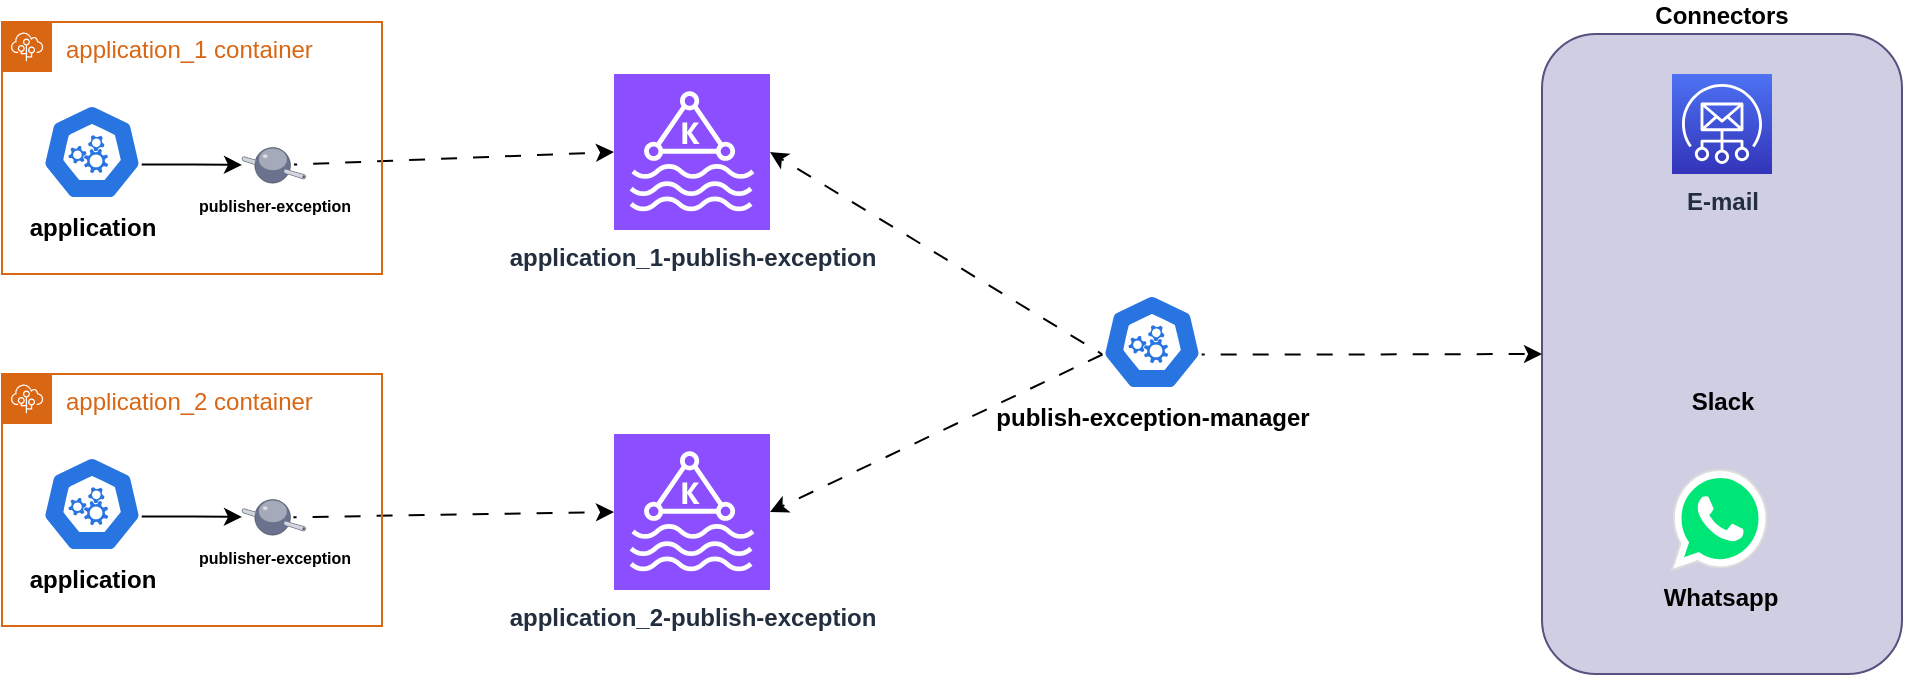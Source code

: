 <mxfile version="24.3.1" type="github" pages="2">
  <diagram name="Macro" id="V7DzdgLzhIBd9XV0cjSh">
    <mxGraphModel dx="1311" dy="656" grid="1" gridSize="10" guides="1" tooltips="1" connect="1" arrows="1" fold="1" page="1" pageScale="1" pageWidth="827" pageHeight="1169" math="0" shadow="0">
      <root>
        <mxCell id="0" />
        <mxCell id="1" parent="0" />
        <mxCell id="6OH7W8XfdVQtPzr5UYNn-14" value="Connectors" style="rounded=1;whiteSpace=wrap;html=1;labelPosition=center;verticalLabelPosition=top;align=center;verticalAlign=bottom;fontStyle=1;fillColor=#d0cee2;strokeColor=#56517e;" vertex="1" parent="1">
          <mxGeometry x="800" y="50" width="180" height="320" as="geometry" />
        </mxCell>
        <mxCell id="6OH7W8XfdVQtPzr5UYNn-4" style="rounded=0;orthogonalLoop=1;jettySize=auto;html=1;exitX=1;exitY=0.5;exitDx=0;exitDy=0;exitPerimeter=0;entryX=0.005;entryY=0.63;entryDx=0;entryDy=0;entryPerimeter=0;startArrow=classic;startFill=1;endArrow=none;endFill=0;flowAnimation=1;" edge="1" parent="1" source="6OH7W8XfdVQtPzr5UYNn-2" target="6OH7W8XfdVQtPzr5UYNn-5">
          <mxGeometry relative="1" as="geometry">
            <mxPoint x="570" y="190" as="targetPoint" />
          </mxGeometry>
        </mxCell>
        <mxCell id="6OH7W8XfdVQtPzr5UYNn-2" value="application_1-publish-exception" style="sketch=0;points=[[0,0,0],[0.25,0,0],[0.5,0,0],[0.75,0,0],[1,0,0],[0,1,0],[0.25,1,0],[0.5,1,0],[0.75,1,0],[1,1,0],[0,0.25,0],[0,0.5,0],[0,0.75,0],[1,0.25,0],[1,0.5,0],[1,0.75,0]];outlineConnect=0;fontColor=#232F3E;fillColor=#8C4FFF;strokeColor=#ffffff;dashed=0;verticalLabelPosition=bottom;verticalAlign=top;align=center;html=1;fontSize=12;fontStyle=1;aspect=fixed;shape=mxgraph.aws4.resourceIcon;resIcon=mxgraph.aws4.managed_streaming_for_kafka;" vertex="1" parent="1">
          <mxGeometry x="336" y="70" width="78" height="78" as="geometry" />
        </mxCell>
        <mxCell id="6OH7W8XfdVQtPzr5UYNn-3" style="rounded=0;orthogonalLoop=1;jettySize=auto;html=1;entryX=0;entryY=0.5;entryDx=0;entryDy=0;entryPerimeter=0;flowAnimation=1;exitX=0.816;exitY=0.488;exitDx=0;exitDy=0;exitPerimeter=0;" edge="1" parent="1" source="kS4s8D3PitFTt1BaPJgK-2" target="6OH7W8XfdVQtPzr5UYNn-2">
          <mxGeometry relative="1" as="geometry">
            <mxPoint x="320" y="184" as="targetPoint" />
          </mxGeometry>
        </mxCell>
        <mxCell id="6OH7W8XfdVQtPzr5UYNn-19" style="edgeStyle=orthogonalEdgeStyle;rounded=0;orthogonalLoop=1;jettySize=auto;html=1;exitX=0.995;exitY=0.63;exitDx=0;exitDy=0;exitPerimeter=0;entryX=0;entryY=0.5;entryDx=0;entryDy=0;flowAnimation=1;" edge="1" parent="1" source="6OH7W8XfdVQtPzr5UYNn-5" target="6OH7W8XfdVQtPzr5UYNn-14">
          <mxGeometry relative="1" as="geometry" />
        </mxCell>
        <UserObject label="publish-exception-manager" link="data:page/id,mOQPgDvz9a8DPxQpEeiZ" id="6OH7W8XfdVQtPzr5UYNn-5">
          <mxCell style="aspect=fixed;sketch=0;html=1;dashed=0;whitespace=wrap;fillColor=#2875E2;strokeColor=#ffffff;points=[[0.005,0.63,0],[0.1,0.2,0],[0.9,0.2,0],[0.5,0,0],[0.995,0.63,0],[0.72,0.99,0],[0.5,1,0],[0.28,0.99,0]];shape=mxgraph.kubernetes.icon2;prIcon=api;labelPosition=center;verticalLabelPosition=bottom;align=center;verticalAlign=top;fontStyle=1" vertex="1" parent="1">
            <mxGeometry x="580" y="180" width="50" height="48" as="geometry" />
          </mxCell>
        </UserObject>
        <mxCell id="6OH7W8XfdVQtPzr5UYNn-9" value="application_2-publish-exception" style="sketch=0;points=[[0,0,0],[0.25,0,0],[0.5,0,0],[0.75,0,0],[1,0,0],[0,1,0],[0.25,1,0],[0.5,1,0],[0.75,1,0],[1,1,0],[0,0.25,0],[0,0.5,0],[0,0.75,0],[1,0.25,0],[1,0.5,0],[1,0.75,0]];outlineConnect=0;fontColor=#232F3E;fillColor=#8C4FFF;strokeColor=#ffffff;dashed=0;verticalLabelPosition=bottom;verticalAlign=top;align=center;html=1;fontSize=12;fontStyle=1;aspect=fixed;shape=mxgraph.aws4.resourceIcon;resIcon=mxgraph.aws4.managed_streaming_for_kafka;" vertex="1" parent="1">
          <mxGeometry x="336" y="250" width="78" height="78" as="geometry" />
        </mxCell>
        <mxCell id="6OH7W8XfdVQtPzr5UYNn-10" style="rounded=0;orthogonalLoop=1;jettySize=auto;html=1;entryX=0;entryY=0.5;entryDx=0;entryDy=0;entryPerimeter=0;flowAnimation=1;exitX=0.807;exitY=0.506;exitDx=0;exitDy=0;exitPerimeter=0;" edge="1" parent="1" source="kS4s8D3PitFTt1BaPJgK-7" target="6OH7W8XfdVQtPzr5UYNn-9">
          <mxGeometry relative="1" as="geometry">
            <mxPoint x="320" y="364" as="targetPoint" />
            <mxPoint x="179.75" y="290.24" as="sourcePoint" />
          </mxGeometry>
        </mxCell>
        <mxCell id="6OH7W8XfdVQtPzr5UYNn-11" style="rounded=0;orthogonalLoop=1;jettySize=auto;html=1;entryX=0.005;entryY=0.63;entryDx=0;entryDy=0;entryPerimeter=0;exitX=1;exitY=0.5;exitDx=0;exitDy=0;exitPerimeter=0;startArrow=classic;startFill=1;endArrow=none;endFill=0;flowAnimation=1;" edge="1" parent="1" source="6OH7W8XfdVQtPzr5UYNn-9" target="6OH7W8XfdVQtPzr5UYNn-5">
          <mxGeometry relative="1" as="geometry" />
        </mxCell>
        <mxCell id="6OH7W8XfdVQtPzr5UYNn-12" value="E-mail" style="sketch=0;points=[[0,0,0],[0.25,0,0],[0.5,0,0],[0.75,0,0],[1,0,0],[0,1,0],[0.25,1,0],[0.5,1,0],[0.75,1,0],[1,1,0],[0,0.25,0],[0,0.5,0],[0,0.75,0],[1,0.25,0],[1,0.5,0],[1,0.75,0]];outlineConnect=0;fontColor=#232F3E;gradientColor=#4D72F3;gradientDirection=north;fillColor=#3334B9;strokeColor=#ffffff;dashed=0;verticalLabelPosition=bottom;verticalAlign=top;align=center;html=1;fontSize=12;fontStyle=1;aspect=fixed;shape=mxgraph.aws4.resourceIcon;resIcon=mxgraph.aws4.simple_email_service;labelBackgroundColor=none;" vertex="1" parent="1">
          <mxGeometry x="865" y="70" width="50" height="50" as="geometry" />
        </mxCell>
        <mxCell id="6OH7W8XfdVQtPzr5UYNn-16" value="Slack" style="shape=image;html=1;verticalAlign=top;verticalLabelPosition=bottom;labelBackgroundColor=none;imageAspect=0;aspect=fixed;image=https://cdn2.iconfinder.com/data/icons/social-media-2285/512/1_Slack_colored_svg-128.png;fontStyle=1" vertex="1" parent="1">
          <mxGeometry x="865" y="170" width="50" height="50" as="geometry" />
        </mxCell>
        <mxCell id="6OH7W8XfdVQtPzr5UYNn-18" value="Whatsapp" style="dashed=0;outlineConnect=0;html=1;align=center;labelPosition=center;verticalLabelPosition=bottom;verticalAlign=top;shape=mxgraph.weblogos.whatsapp;fillColor=#00E676;strokeColor=#dddddd;labelBackgroundColor=none;fontStyle=1" vertex="1" parent="1">
          <mxGeometry x="865" y="268" width="47.2" height="50" as="geometry" />
        </mxCell>
        <mxCell id="kS4s8D3PitFTt1BaPJgK-1" value="application_1 container" style="points=[[0,0],[0.25,0],[0.5,0],[0.75,0],[1,0],[1,0.25],[1,0.5],[1,0.75],[1,1],[0.75,1],[0.5,1],[0.25,1],[0,1],[0,0.75],[0,0.5],[0,0.25]];outlineConnect=0;gradientColor=none;html=1;whiteSpace=wrap;fontSize=12;fontStyle=0;container=1;pointerEvents=0;collapsible=0;recursiveResize=0;shape=mxgraph.aws4.group;grIcon=mxgraph.aws4.group_elastic_beanstalk;strokeColor=#D86613;fillColor=none;verticalAlign=top;align=left;spacingLeft=30;fontColor=#D86613;dashed=0;fontFamily=Helvetica;labelBackgroundColor=default;" vertex="1" parent="1">
          <mxGeometry x="30" y="44" width="190" height="126" as="geometry" />
        </mxCell>
        <mxCell id="kS4s8D3PitFTt1BaPJgK-3" style="edgeStyle=orthogonalEdgeStyle;rounded=0;orthogonalLoop=1;jettySize=auto;html=1;exitX=0.995;exitY=0.63;exitDx=0;exitDy=0;exitPerimeter=0;strokeColor=default;align=center;verticalAlign=middle;fontFamily=Helvetica;fontSize=11;fontColor=default;labelBackgroundColor=default;endArrow=classic;" edge="1" parent="kS4s8D3PitFTt1BaPJgK-1" source="6OH7W8XfdVQtPzr5UYNn-1" target="kS4s8D3PitFTt1BaPJgK-2">
          <mxGeometry relative="1" as="geometry" />
        </mxCell>
        <mxCell id="6OH7W8XfdVQtPzr5UYNn-1" value="application" style="aspect=fixed;sketch=0;html=1;dashed=0;whitespace=wrap;fillColor=#2875E2;strokeColor=#ffffff;points=[[0.005,0.63,0],[0.1,0.2,0],[0.9,0.2,0],[0.5,0,0],[0.995,0.63,0],[0.72,0.99,0],[0.5,1,0],[0.28,0.99,0]];shape=mxgraph.kubernetes.icon2;prIcon=api;labelPosition=center;verticalLabelPosition=bottom;align=center;verticalAlign=top;fontStyle=1" vertex="1" parent="kS4s8D3PitFTt1BaPJgK-1">
          <mxGeometry x="20" y="41" width="50" height="48" as="geometry" />
        </mxCell>
        <mxCell id="kS4s8D3PitFTt1BaPJgK-2" value="publisher-exception" style="verticalLabelPosition=bottom;sketch=0;aspect=fixed;html=1;verticalAlign=top;strokeColor=none;align=center;outlineConnect=0;shape=mxgraph.citrix.middleware;fontFamily=Helvetica;fontSize=8;fontColor=default;labelBackgroundColor=default;fontStyle=1" vertex="1" parent="kS4s8D3PitFTt1BaPJgK-1">
          <mxGeometry x="120" y="62" width="31.85" height="19" as="geometry" />
        </mxCell>
        <mxCell id="kS4s8D3PitFTt1BaPJgK-4" value="application_2 container" style="points=[[0,0],[0.25,0],[0.5,0],[0.75,0],[1,0],[1,0.25],[1,0.5],[1,0.75],[1,1],[0.75,1],[0.5,1],[0.25,1],[0,1],[0,0.75],[0,0.5],[0,0.25]];outlineConnect=0;gradientColor=none;html=1;whiteSpace=wrap;fontSize=12;fontStyle=0;container=1;pointerEvents=0;collapsible=0;recursiveResize=0;shape=mxgraph.aws4.group;grIcon=mxgraph.aws4.group_elastic_beanstalk;strokeColor=#D86613;fillColor=none;verticalAlign=top;align=left;spacingLeft=30;fontColor=#D86613;dashed=0;fontFamily=Helvetica;labelBackgroundColor=default;" vertex="1" parent="1">
          <mxGeometry x="30" y="220" width="190" height="126" as="geometry" />
        </mxCell>
        <mxCell id="kS4s8D3PitFTt1BaPJgK-5" style="edgeStyle=orthogonalEdgeStyle;rounded=0;orthogonalLoop=1;jettySize=auto;html=1;exitX=0.995;exitY=0.63;exitDx=0;exitDy=0;exitPerimeter=0;strokeColor=default;align=center;verticalAlign=middle;fontFamily=Helvetica;fontSize=11;fontColor=default;labelBackgroundColor=default;endArrow=classic;" edge="1" parent="kS4s8D3PitFTt1BaPJgK-4" source="kS4s8D3PitFTt1BaPJgK-6" target="kS4s8D3PitFTt1BaPJgK-7">
          <mxGeometry relative="1" as="geometry" />
        </mxCell>
        <mxCell id="kS4s8D3PitFTt1BaPJgK-6" value="application" style="aspect=fixed;sketch=0;html=1;dashed=0;whitespace=wrap;fillColor=#2875E2;strokeColor=#ffffff;points=[[0.005,0.63,0],[0.1,0.2,0],[0.9,0.2,0],[0.5,0,0],[0.995,0.63,0],[0.72,0.99,0],[0.5,1,0],[0.28,0.99,0]];shape=mxgraph.kubernetes.icon2;prIcon=api;labelPosition=center;verticalLabelPosition=bottom;align=center;verticalAlign=top;fontStyle=1" vertex="1" parent="kS4s8D3PitFTt1BaPJgK-4">
          <mxGeometry x="20" y="41" width="50" height="48" as="geometry" />
        </mxCell>
        <mxCell id="kS4s8D3PitFTt1BaPJgK-7" value="publisher-exception" style="verticalLabelPosition=bottom;sketch=0;aspect=fixed;html=1;verticalAlign=top;strokeColor=none;align=center;outlineConnect=0;shape=mxgraph.citrix.middleware;fontFamily=Helvetica;fontSize=8;fontColor=default;labelBackgroundColor=default;fontStyle=1" vertex="1" parent="kS4s8D3PitFTt1BaPJgK-4">
          <mxGeometry x="120" y="62" width="31.85" height="19" as="geometry" />
        </mxCell>
      </root>
    </mxGraphModel>
  </diagram>
  <diagram id="mOQPgDvz9a8DPxQpEeiZ" name="Manager">
    <mxGraphModel dx="1857" dy="930" grid="1" gridSize="10" guides="1" tooltips="1" connect="1" arrows="1" fold="1" page="1" pageScale="1" pageWidth="827" pageHeight="1169" math="0" shadow="0">
      <root>
        <mxCell id="0" />
        <mxCell id="1" parent="0" />
        <mxCell id="5sOA5gd1idPIIyq4ogjT-21" value="Exceptions topics" style="rounded=1;whiteSpace=wrap;html=1;fontFamily=Helvetica;fontSize=15;labelBackgroundColor=none;fillColor=#e1d5e7;strokeColor=#9673a6;labelPosition=center;verticalLabelPosition=top;align=center;verticalAlign=bottom;fontStyle=1" vertex="1" parent="1">
          <mxGeometry x="60" y="621.6" width="200" height="256.8" as="geometry" />
        </mxCell>
        <mxCell id="v8UnaKEYy9WV-4e8yAo4-5" style="edgeStyle=orthogonalEdgeStyle;rounded=0;orthogonalLoop=1;jettySize=auto;html=1;exitX=0.995;exitY=0.63;exitDx=0;exitDy=0;exitPerimeter=0;entryX=0;entryY=0.5;entryDx=0;entryDy=0;strokeColor=default;align=center;verticalAlign=middle;fontFamily=Helvetica;fontSize=11;fontColor=default;labelBackgroundColor=default;endArrow=classic;flowAnimation=1;" edge="1" parent="1" source="gi6lmelZhgDVMPiIawq--1" target="v8UnaKEYy9WV-4e8yAo4-1">
          <mxGeometry relative="1" as="geometry" />
        </mxCell>
        <UserObject label="publish-exception-manager" id="gi6lmelZhgDVMPiIawq--1">
          <mxCell style="aspect=fixed;sketch=0;html=1;dashed=0;whitespace=wrap;fillColor=#2875E2;strokeColor=#ffffff;points=[[0.005,0.63,0],[0.1,0.2,0],[0.9,0.2,0],[0.5,0,0],[0.995,0.63,0],[0.72,0.99,0],[0.5,1,0],[0.28,0.99,0]];shape=mxgraph.kubernetes.icon2;prIcon=api;labelPosition=center;verticalLabelPosition=bottom;align=center;verticalAlign=top;fontStyle=1;fontSize=15;" vertex="1" parent="1">
            <mxGeometry x="490" y="683.2" width="110" height="105.6" as="geometry" />
          </mxCell>
        </UserObject>
        <mxCell id="v8UnaKEYy9WV-4e8yAo4-1" value="Connectors" style="rounded=1;whiteSpace=wrap;html=1;labelPosition=center;verticalLabelPosition=top;align=center;verticalAlign=bottom;fontStyle=1;fillColor=#d0cee2;strokeColor=#56517e;fontSize=15;" vertex="1" parent="1">
          <mxGeometry x="820" y="590" width="180" height="320" as="geometry" />
        </mxCell>
        <mxCell id="v8UnaKEYy9WV-4e8yAo4-2" value="E-mail" style="sketch=0;points=[[0,0,0],[0.25,0,0],[0.5,0,0],[0.75,0,0],[1,0,0],[0,1,0],[0.25,1,0],[0.5,1,0],[0.75,1,0],[1,1,0],[0,0.25,0],[0,0.5,0],[0,0.75,0],[1,0.25,0],[1,0.5,0],[1,0.75,0]];outlineConnect=0;fontColor=#232F3E;gradientColor=#4D72F3;gradientDirection=north;fillColor=#3334B9;strokeColor=#ffffff;dashed=0;verticalLabelPosition=bottom;verticalAlign=top;align=center;html=1;fontSize=12;fontStyle=1;aspect=fixed;shape=mxgraph.aws4.resourceIcon;resIcon=mxgraph.aws4.simple_email_service;labelBackgroundColor=none;" vertex="1" parent="1">
          <mxGeometry x="885" y="610" width="50" height="50" as="geometry" />
        </mxCell>
        <mxCell id="v8UnaKEYy9WV-4e8yAo4-3" value="Slack" style="shape=image;html=1;verticalAlign=top;verticalLabelPosition=bottom;labelBackgroundColor=none;imageAspect=0;aspect=fixed;image=https://cdn2.iconfinder.com/data/icons/social-media-2285/512/1_Slack_colored_svg-128.png;fontStyle=1" vertex="1" parent="1">
          <mxGeometry x="885" y="710" width="50" height="50" as="geometry" />
        </mxCell>
        <mxCell id="v8UnaKEYy9WV-4e8yAo4-4" value="Whatsapp" style="dashed=0;outlineConnect=0;html=1;align=center;labelPosition=center;verticalLabelPosition=bottom;verticalAlign=top;shape=mxgraph.weblogos.whatsapp;fillColor=#00E676;strokeColor=#dddddd;labelBackgroundColor=none;fontStyle=1" vertex="1" parent="1">
          <mxGeometry x="885" y="808" width="47.2" height="50" as="geometry" />
        </mxCell>
        <mxCell id="v8UnaKEYy9WV-4e8yAo4-6" style="edgeStyle=none;rounded=0;orthogonalLoop=1;jettySize=auto;html=1;exitX=0.5;exitY=1;exitDx=0;exitDy=0;entryX=0.5;entryY=0;entryDx=0;entryDy=0;entryPerimeter=0;strokeColor=default;align=center;verticalAlign=middle;fontFamily=Helvetica;fontSize=11;fontColor=default;labelBackgroundColor=default;endArrow=none;startArrow=classic;startFill=1;endFill=0;flowAnimation=1;" edge="1" parent="1" source="d78MfXPuP3HIufyHJjdj-17" target="gi6lmelZhgDVMPiIawq--1">
          <mxGeometry relative="1" as="geometry" />
        </mxCell>
        <mxCell id="5sOA5gd1idPIIyq4ogjT-1" value="application_1-publish-exception" style="sketch=0;points=[[0,0,0],[0.25,0,0],[0.5,0,0],[0.75,0,0],[1,0,0],[0,1,0],[0.25,1,0],[0.5,1,0],[0.75,1,0],[1,1,0],[0,0.25,0],[0,0.5,0],[0,0.75,0],[1,0.25,0],[1,0.5,0],[1,0.75,0]];outlineConnect=0;fontColor=#232F3E;fillColor=#8C4FFF;strokeColor=#ffffff;dashed=0;verticalLabelPosition=bottom;verticalAlign=top;align=center;html=1;fontSize=12;fontStyle=1;aspect=fixed;shape=mxgraph.aws4.resourceIcon;resIcon=mxgraph.aws4.managed_streaming_for_kafka;" vertex="1" parent="1">
          <mxGeometry x="121" y="642" width="78" height="78" as="geometry" />
        </mxCell>
        <mxCell id="5sOA5gd1idPIIyq4ogjT-2" value="application_2-publish-exception" style="sketch=0;points=[[0,0,0],[0.25,0,0],[0.5,0,0],[0.75,0,0],[1,0,0],[0,1,0],[0.25,1,0],[0.5,1,0],[0.75,1,0],[1,1,0],[0,0.25,0],[0,0.5,0],[0,0.75,0],[1,0.25,0],[1,0.5,0],[1,0.75,0]];outlineConnect=0;fontColor=#232F3E;fillColor=#8C4FFF;strokeColor=#ffffff;dashed=0;verticalLabelPosition=bottom;verticalAlign=top;align=center;html=1;fontSize=12;fontStyle=1;aspect=fixed;shape=mxgraph.aws4.resourceIcon;resIcon=mxgraph.aws4.managed_streaming_for_kafka;" vertex="1" parent="1">
          <mxGeometry x="121" y="752" width="78" height="78" as="geometry" />
        </mxCell>
        <mxCell id="5sOA5gd1idPIIyq4ogjT-3" value="" style="group;fontSize=15;" vertex="1" connectable="0" parent="1">
          <mxGeometry x="345" y="120" width="400" height="430" as="geometry" />
        </mxCell>
        <mxCell id="d78MfXPuP3HIufyHJjdj-17" value="Configs" style="rounded=1;whiteSpace=wrap;html=1;fontFamily=Helvetica;fontSize=15;labelBackgroundColor=none;fillColor=#fff2cc;strokeColor=#d6b656;labelPosition=center;verticalLabelPosition=top;align=center;verticalAlign=bottom;fontStyle=1" vertex="1" parent="5sOA5gd1idPIIyq4ogjT-3">
          <mxGeometry width="400" height="430" as="geometry" />
        </mxCell>
        <mxCell id="d78MfXPuP3HIufyHJjdj-7" style="rounded=0;orthogonalLoop=1;jettySize=auto;html=1;entryX=0;entryY=0.5;entryDx=0;entryDy=0;exitX=1;exitY=0.11;exitDx=0;exitDy=0;exitPerimeter=0;" edge="1" parent="5sOA5gd1idPIIyq4ogjT-3" source="vn9SD8QucBlFAOXTug7o-2" target="d78MfXPuP3HIufyHJjdj-5">
          <mxGeometry relative="1" as="geometry" />
        </mxCell>
        <mxCell id="vn9SD8QucBlFAOXTug7o-2" value="application_1-config-rules" style="outlineConnect=0;dashed=0;verticalLabelPosition=bottom;verticalAlign=top;align=center;html=1;shape=mxgraph.aws3.config_rule;fillColor=#759C3E;gradientColor=none;fontStyle=1" vertex="1" parent="5sOA5gd1idPIIyq4ogjT-3">
          <mxGeometry x="60" y="70" width="55.5" height="72" as="geometry" />
        </mxCell>
        <mxCell id="d78MfXPuP3HIufyHJjdj-4" value="Alerts" style="shape=tape;whiteSpace=wrap;html=1;size=0.2;aspect=fixed;fillColor=#fad9d5;strokeColor=#ae4132;fontStyle=1" vertex="1" parent="5sOA5gd1idPIIyq4ogjT-3">
          <mxGeometry x="250" y="61" width="120" height="70" as="geometry" />
        </mxCell>
        <mxCell id="d78MfXPuP3HIufyHJjdj-5" value="Topic" style="shape=document;whiteSpace=wrap;html=1;boundedLbl=1;aspect=fixed;fillColor=#d0cee2;strokeColor=#56517e;fontStyle=1" vertex="1" parent="5sOA5gd1idPIIyq4ogjT-3">
          <mxGeometry x="250" y="21" width="120" height="50" as="geometry" />
        </mxCell>
        <mxCell id="d78MfXPuP3HIufyHJjdj-6" value="Connectors" style="shape=tape;whiteSpace=wrap;html=1;size=0.2;aspect=fixed;fillColor=#fad7ac;strokeColor=#b46504;fontStyle=1" vertex="1" parent="5sOA5gd1idPIIyq4ogjT-3">
          <mxGeometry x="250" y="121" width="120" height="70" as="geometry" />
        </mxCell>
        <mxCell id="d78MfXPuP3HIufyHJjdj-8" style="rounded=0;orthogonalLoop=1;jettySize=auto;html=1;exitX=1;exitY=0.5;exitDx=0;exitDy=0;exitPerimeter=0;entryX=0;entryY=0.5;entryDx=0;entryDy=0;entryPerimeter=0;" edge="1" parent="5sOA5gd1idPIIyq4ogjT-3" source="vn9SD8QucBlFAOXTug7o-2" target="d78MfXPuP3HIufyHJjdj-4">
          <mxGeometry relative="1" as="geometry" />
        </mxCell>
        <mxCell id="d78MfXPuP3HIufyHJjdj-9" style="edgeStyle=none;rounded=0;orthogonalLoop=1;jettySize=auto;html=1;exitX=1;exitY=1;exitDx=0;exitDy=0;exitPerimeter=0;entryX=0;entryY=0.5;entryDx=0;entryDy=0;entryPerimeter=0;strokeColor=default;align=center;verticalAlign=middle;fontFamily=Helvetica;fontSize=11;fontColor=default;labelBackgroundColor=default;endArrow=classic;" edge="1" parent="5sOA5gd1idPIIyq4ogjT-3" source="vn9SD8QucBlFAOXTug7o-2" target="d78MfXPuP3HIufyHJjdj-6">
          <mxGeometry relative="1" as="geometry" />
        </mxCell>
        <mxCell id="d78MfXPuP3HIufyHJjdj-10" style="rounded=0;orthogonalLoop=1;jettySize=auto;html=1;entryX=0;entryY=0.5;entryDx=0;entryDy=0;exitX=1;exitY=0.11;exitDx=0;exitDy=0;exitPerimeter=0;" edge="1" parent="5sOA5gd1idPIIyq4ogjT-3" source="d78MfXPuP3HIufyHJjdj-11" target="d78MfXPuP3HIufyHJjdj-13">
          <mxGeometry relative="1" as="geometry" />
        </mxCell>
        <mxCell id="d78MfXPuP3HIufyHJjdj-11" value="application_2-config-rules" style="outlineConnect=0;dashed=0;verticalLabelPosition=bottom;verticalAlign=top;align=center;html=1;shape=mxgraph.aws3.config_rule;fillColor=#759C3E;gradientColor=none;fontStyle=1" vertex="1" parent="5sOA5gd1idPIIyq4ogjT-3">
          <mxGeometry x="60" y="299" width="55.5" height="72" as="geometry" />
        </mxCell>
        <mxCell id="d78MfXPuP3HIufyHJjdj-12" value="Alerts" style="shape=tape;whiteSpace=wrap;html=1;size=0.2;aspect=fixed;fillColor=#fad9d5;strokeColor=#ae4132;fontStyle=1" vertex="1" parent="5sOA5gd1idPIIyq4ogjT-3">
          <mxGeometry x="250" y="290" width="120" height="70" as="geometry" />
        </mxCell>
        <mxCell id="d78MfXPuP3HIufyHJjdj-13" value="Topic" style="shape=document;whiteSpace=wrap;html=1;boundedLbl=1;aspect=fixed;fillColor=#d0cee2;strokeColor=#56517e;fontStyle=1" vertex="1" parent="5sOA5gd1idPIIyq4ogjT-3">
          <mxGeometry x="250" y="250" width="120" height="50" as="geometry" />
        </mxCell>
        <mxCell id="d78MfXPuP3HIufyHJjdj-14" value="Connectors" style="shape=tape;whiteSpace=wrap;html=1;size=0.2;aspect=fixed;fillColor=#fad7ac;strokeColor=#b46504;fontStyle=1" vertex="1" parent="5sOA5gd1idPIIyq4ogjT-3">
          <mxGeometry x="250" y="350" width="120" height="70" as="geometry" />
        </mxCell>
        <mxCell id="d78MfXPuP3HIufyHJjdj-15" style="rounded=0;orthogonalLoop=1;jettySize=auto;html=1;exitX=1;exitY=0.5;exitDx=0;exitDy=0;exitPerimeter=0;entryX=0;entryY=0.5;entryDx=0;entryDy=0;entryPerimeter=0;" edge="1" parent="5sOA5gd1idPIIyq4ogjT-3" source="d78MfXPuP3HIufyHJjdj-11" target="d78MfXPuP3HIufyHJjdj-12">
          <mxGeometry relative="1" as="geometry" />
        </mxCell>
        <mxCell id="d78MfXPuP3HIufyHJjdj-16" style="edgeStyle=none;rounded=0;orthogonalLoop=1;jettySize=auto;html=1;exitX=1;exitY=1;exitDx=0;exitDy=0;exitPerimeter=0;entryX=0;entryY=0.5;entryDx=0;entryDy=0;entryPerimeter=0;strokeColor=default;align=center;verticalAlign=middle;fontFamily=Helvetica;fontSize=11;fontColor=default;labelBackgroundColor=default;endArrow=classic;" edge="1" parent="5sOA5gd1idPIIyq4ogjT-3" source="d78MfXPuP3HIufyHJjdj-11" target="d78MfXPuP3HIufyHJjdj-14">
          <mxGeometry relative="1" as="geometry" />
        </mxCell>
        <mxCell id="vJm2Hvg0PjwsrtIm3g5F-1" style="edgeStyle=none;rounded=0;orthogonalLoop=1;jettySize=auto;html=1;exitX=1;exitY=0.5;exitDx=0;exitDy=0;entryX=0.005;entryY=0.63;entryDx=0;entryDy=0;entryPerimeter=0;strokeColor=default;align=center;verticalAlign=middle;fontFamily=Helvetica;fontSize=11;fontColor=default;labelBackgroundColor=default;endArrow=none;startArrow=classic;startFill=1;endFill=0;flowAnimation=1;" edge="1" parent="1" source="5sOA5gd1idPIIyq4ogjT-21" target="gi6lmelZhgDVMPiIawq--1">
          <mxGeometry relative="1" as="geometry">
            <mxPoint x="555" y="560" as="sourcePoint" />
            <mxPoint x="555" y="693" as="targetPoint" />
          </mxGeometry>
        </mxCell>
      </root>
    </mxGraphModel>
  </diagram>
</mxfile>
